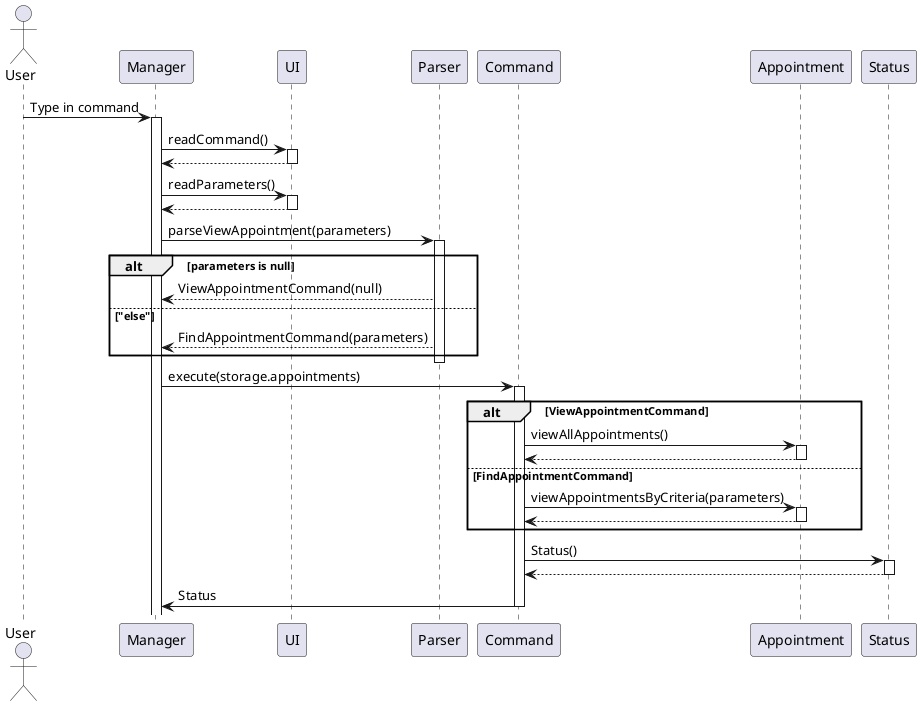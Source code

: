 @startuml
actor User
User -> Manager : Type in command
activate Manager

Manager -> UI : readCommand()
activate UI
UI --> Manager
deactivate UI

Manager -> UI : readParameters()
activate UI
UI --> Manager
deactivate UI

Manager -> Parser : parseViewAppointment(parameters)
activate Parser
alt parameters is null
    Parser --> Manager : ViewAppointmentCommand(null)
else "else"
    Parser --> Manager : FindAppointmentCommand(parameters)
end
deactivate Parser
Manager -> Command : execute(storage.appointments)
activate Command
alt ViewAppointmentCommand
    Command -> Appointment : viewAllAppointments()
    activate Appointment
    Appointment --> Command
    deactivate Appointment
else FindAppointmentCommand
    Command -> Appointment : viewAppointmentsByCriteria(parameters)
    activate Appointment
    Appointment --> Command
    deactivate Appointment
end
Command -> Status : Status()
activate Status
Status --> Command
deactivate Status
Command -> Manager : Status
deactivate Command
@enduml